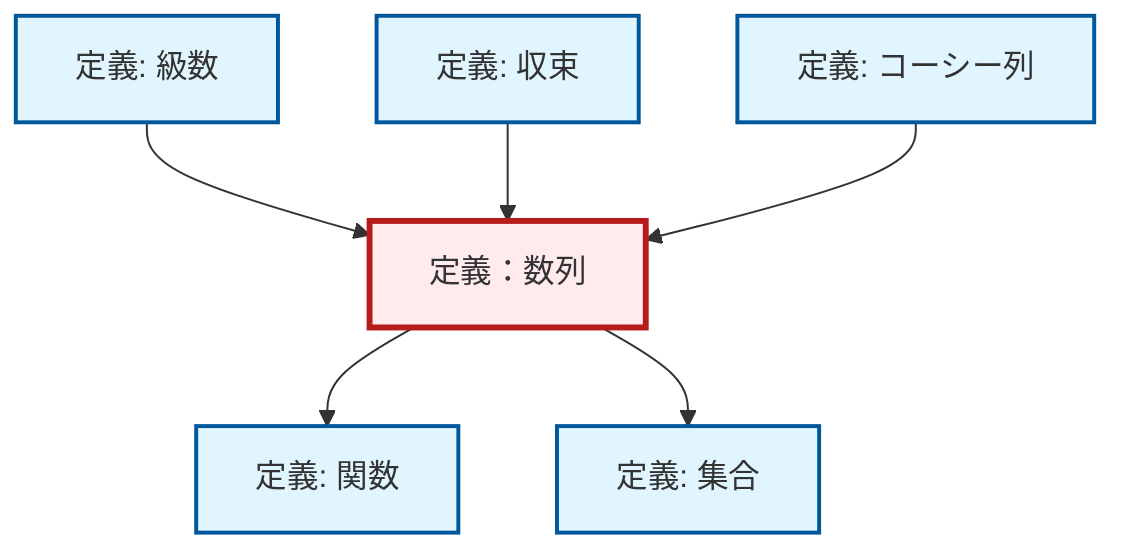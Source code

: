 graph TD
    classDef definition fill:#e1f5fe,stroke:#01579b,stroke-width:2px
    classDef theorem fill:#f3e5f5,stroke:#4a148c,stroke-width:2px
    classDef axiom fill:#fff3e0,stroke:#e65100,stroke-width:2px
    classDef example fill:#e8f5e9,stroke:#1b5e20,stroke-width:2px
    classDef current fill:#ffebee,stroke:#b71c1c,stroke-width:3px
    def-sequence["定義：数列"]:::definition
    def-function["定義: 関数"]:::definition
    def-convergence["定義: 収束"]:::definition
    def-set["定義: 集合"]:::definition
    def-series["定義: 級数"]:::definition
    def-cauchy-sequence["定義: コーシー列"]:::definition
    def-series --> def-sequence
    def-convergence --> def-sequence
    def-cauchy-sequence --> def-sequence
    def-sequence --> def-function
    def-sequence --> def-set
    class def-sequence current